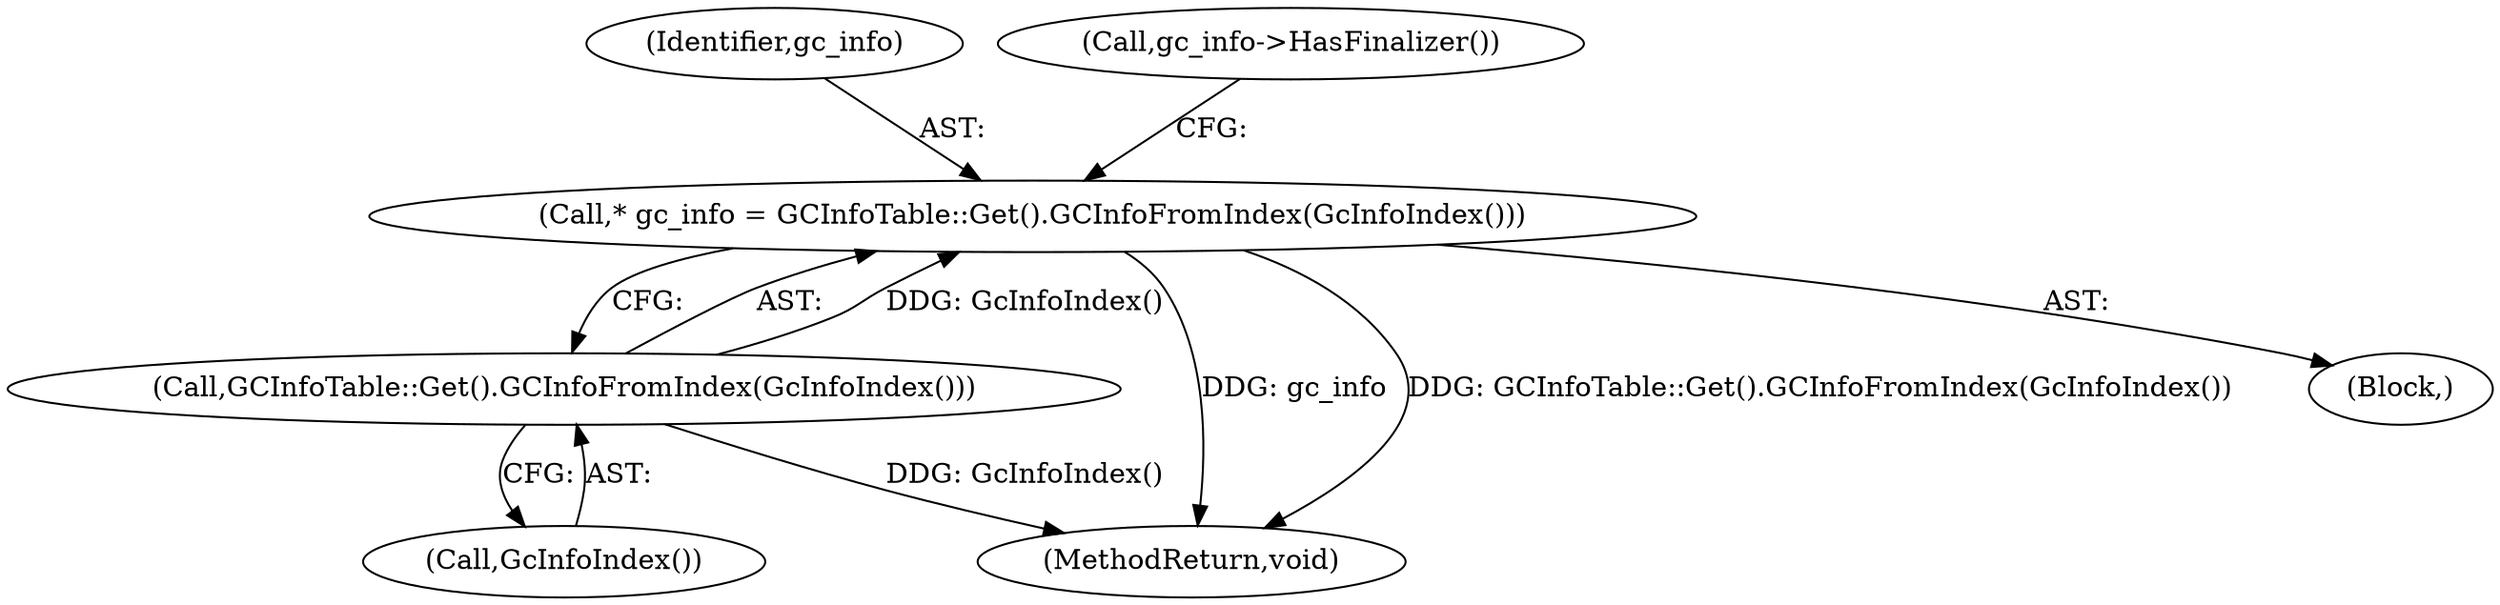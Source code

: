 digraph "0_Chrome_20b65d00ca3d8696430e22efad7485366f8c3a21_4@pointer" {
"1000107" [label="(Call,* gc_info = GCInfoTable::Get().GCInfoFromIndex(GcInfoIndex()))"];
"1000109" [label="(Call,GCInfoTable::Get().GCInfoFromIndex(GcInfoIndex()))"];
"1000109" [label="(Call,GCInfoTable::Get().GCInfoFromIndex(GcInfoIndex()))"];
"1000118" [label="(MethodReturn,void)"];
"1000110" [label="(Call,GcInfoIndex())"];
"1000108" [label="(Identifier,gc_info)"];
"1000112" [label="(Call,gc_info->HasFinalizer())"];
"1000103" [label="(Block,)"];
"1000107" [label="(Call,* gc_info = GCInfoTable::Get().GCInfoFromIndex(GcInfoIndex()))"];
"1000107" -> "1000103"  [label="AST: "];
"1000107" -> "1000109"  [label="CFG: "];
"1000108" -> "1000107"  [label="AST: "];
"1000109" -> "1000107"  [label="AST: "];
"1000112" -> "1000107"  [label="CFG: "];
"1000107" -> "1000118"  [label="DDG: gc_info"];
"1000107" -> "1000118"  [label="DDG: GCInfoTable::Get().GCInfoFromIndex(GcInfoIndex())"];
"1000109" -> "1000107"  [label="DDG: GcInfoIndex()"];
"1000109" -> "1000110"  [label="CFG: "];
"1000110" -> "1000109"  [label="AST: "];
"1000109" -> "1000118"  [label="DDG: GcInfoIndex()"];
}
